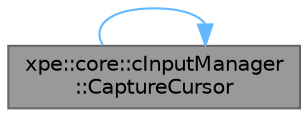 digraph "xpe::core::cInputManager::CaptureCursor"
{
 // LATEX_PDF_SIZE
  bgcolor="transparent";
  edge [fontname=Helvetica,fontsize=10,labelfontname=Helvetica,labelfontsize=10];
  node [fontname=Helvetica,fontsize=10,shape=box,height=0.2,width=0.4];
  rankdir="RL";
  Node1 [id="Node000001",label="xpe::core::cInputManager\l::CaptureCursor",height=0.2,width=0.4,color="gray40", fillcolor="grey60", style="filled", fontcolor="black",tooltip=" "];
  Node1 -> Node1 [id="edge4_Node000001_Node000001",dir="back",color="steelblue1",style="solid",tooltip=" "];
}
